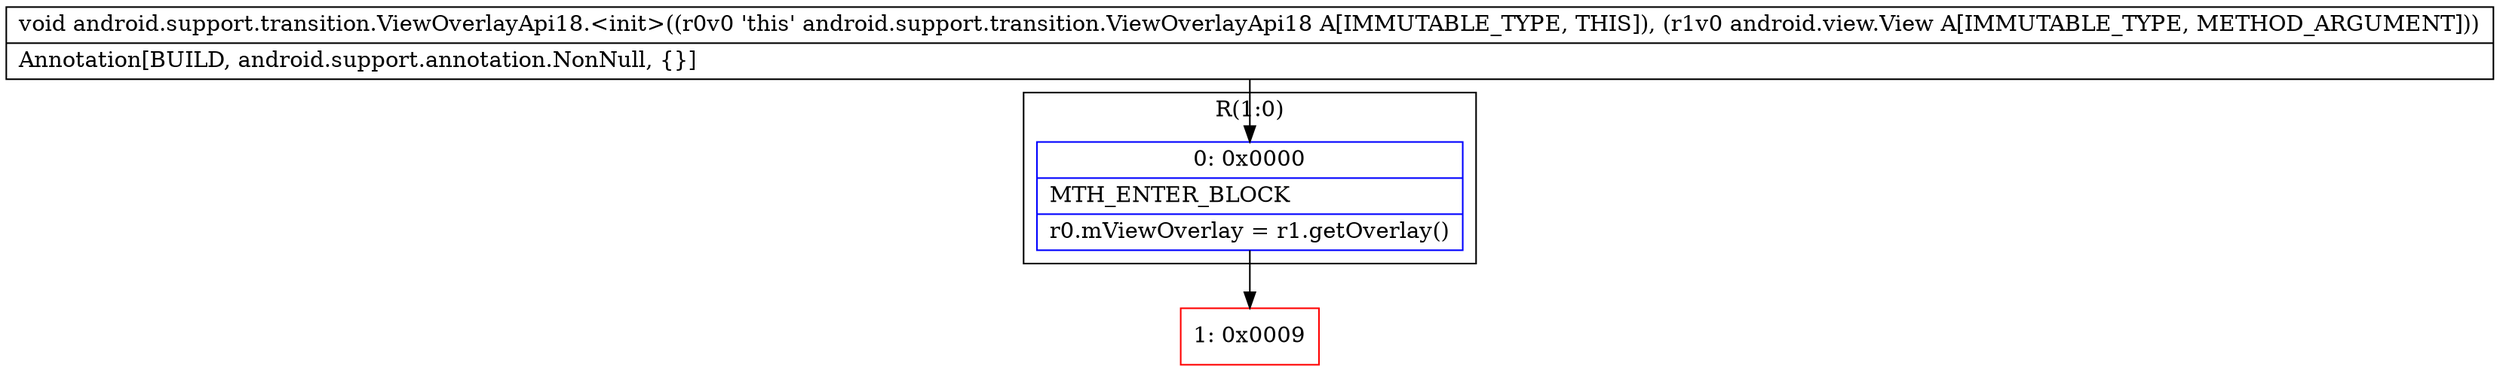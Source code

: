 digraph "CFG forandroid.support.transition.ViewOverlayApi18.\<init\>(Landroid\/view\/View;)V" {
subgraph cluster_Region_612857215 {
label = "R(1:0)";
node [shape=record,color=blue];
Node_0 [shape=record,label="{0\:\ 0x0000|MTH_ENTER_BLOCK\l|r0.mViewOverlay = r1.getOverlay()\l}"];
}
Node_1 [shape=record,color=red,label="{1\:\ 0x0009}"];
MethodNode[shape=record,label="{void android.support.transition.ViewOverlayApi18.\<init\>((r0v0 'this' android.support.transition.ViewOverlayApi18 A[IMMUTABLE_TYPE, THIS]), (r1v0 android.view.View A[IMMUTABLE_TYPE, METHOD_ARGUMENT]))  | Annotation[BUILD, android.support.annotation.NonNull, \{\}]\l}"];
MethodNode -> Node_0;
Node_0 -> Node_1;
}

